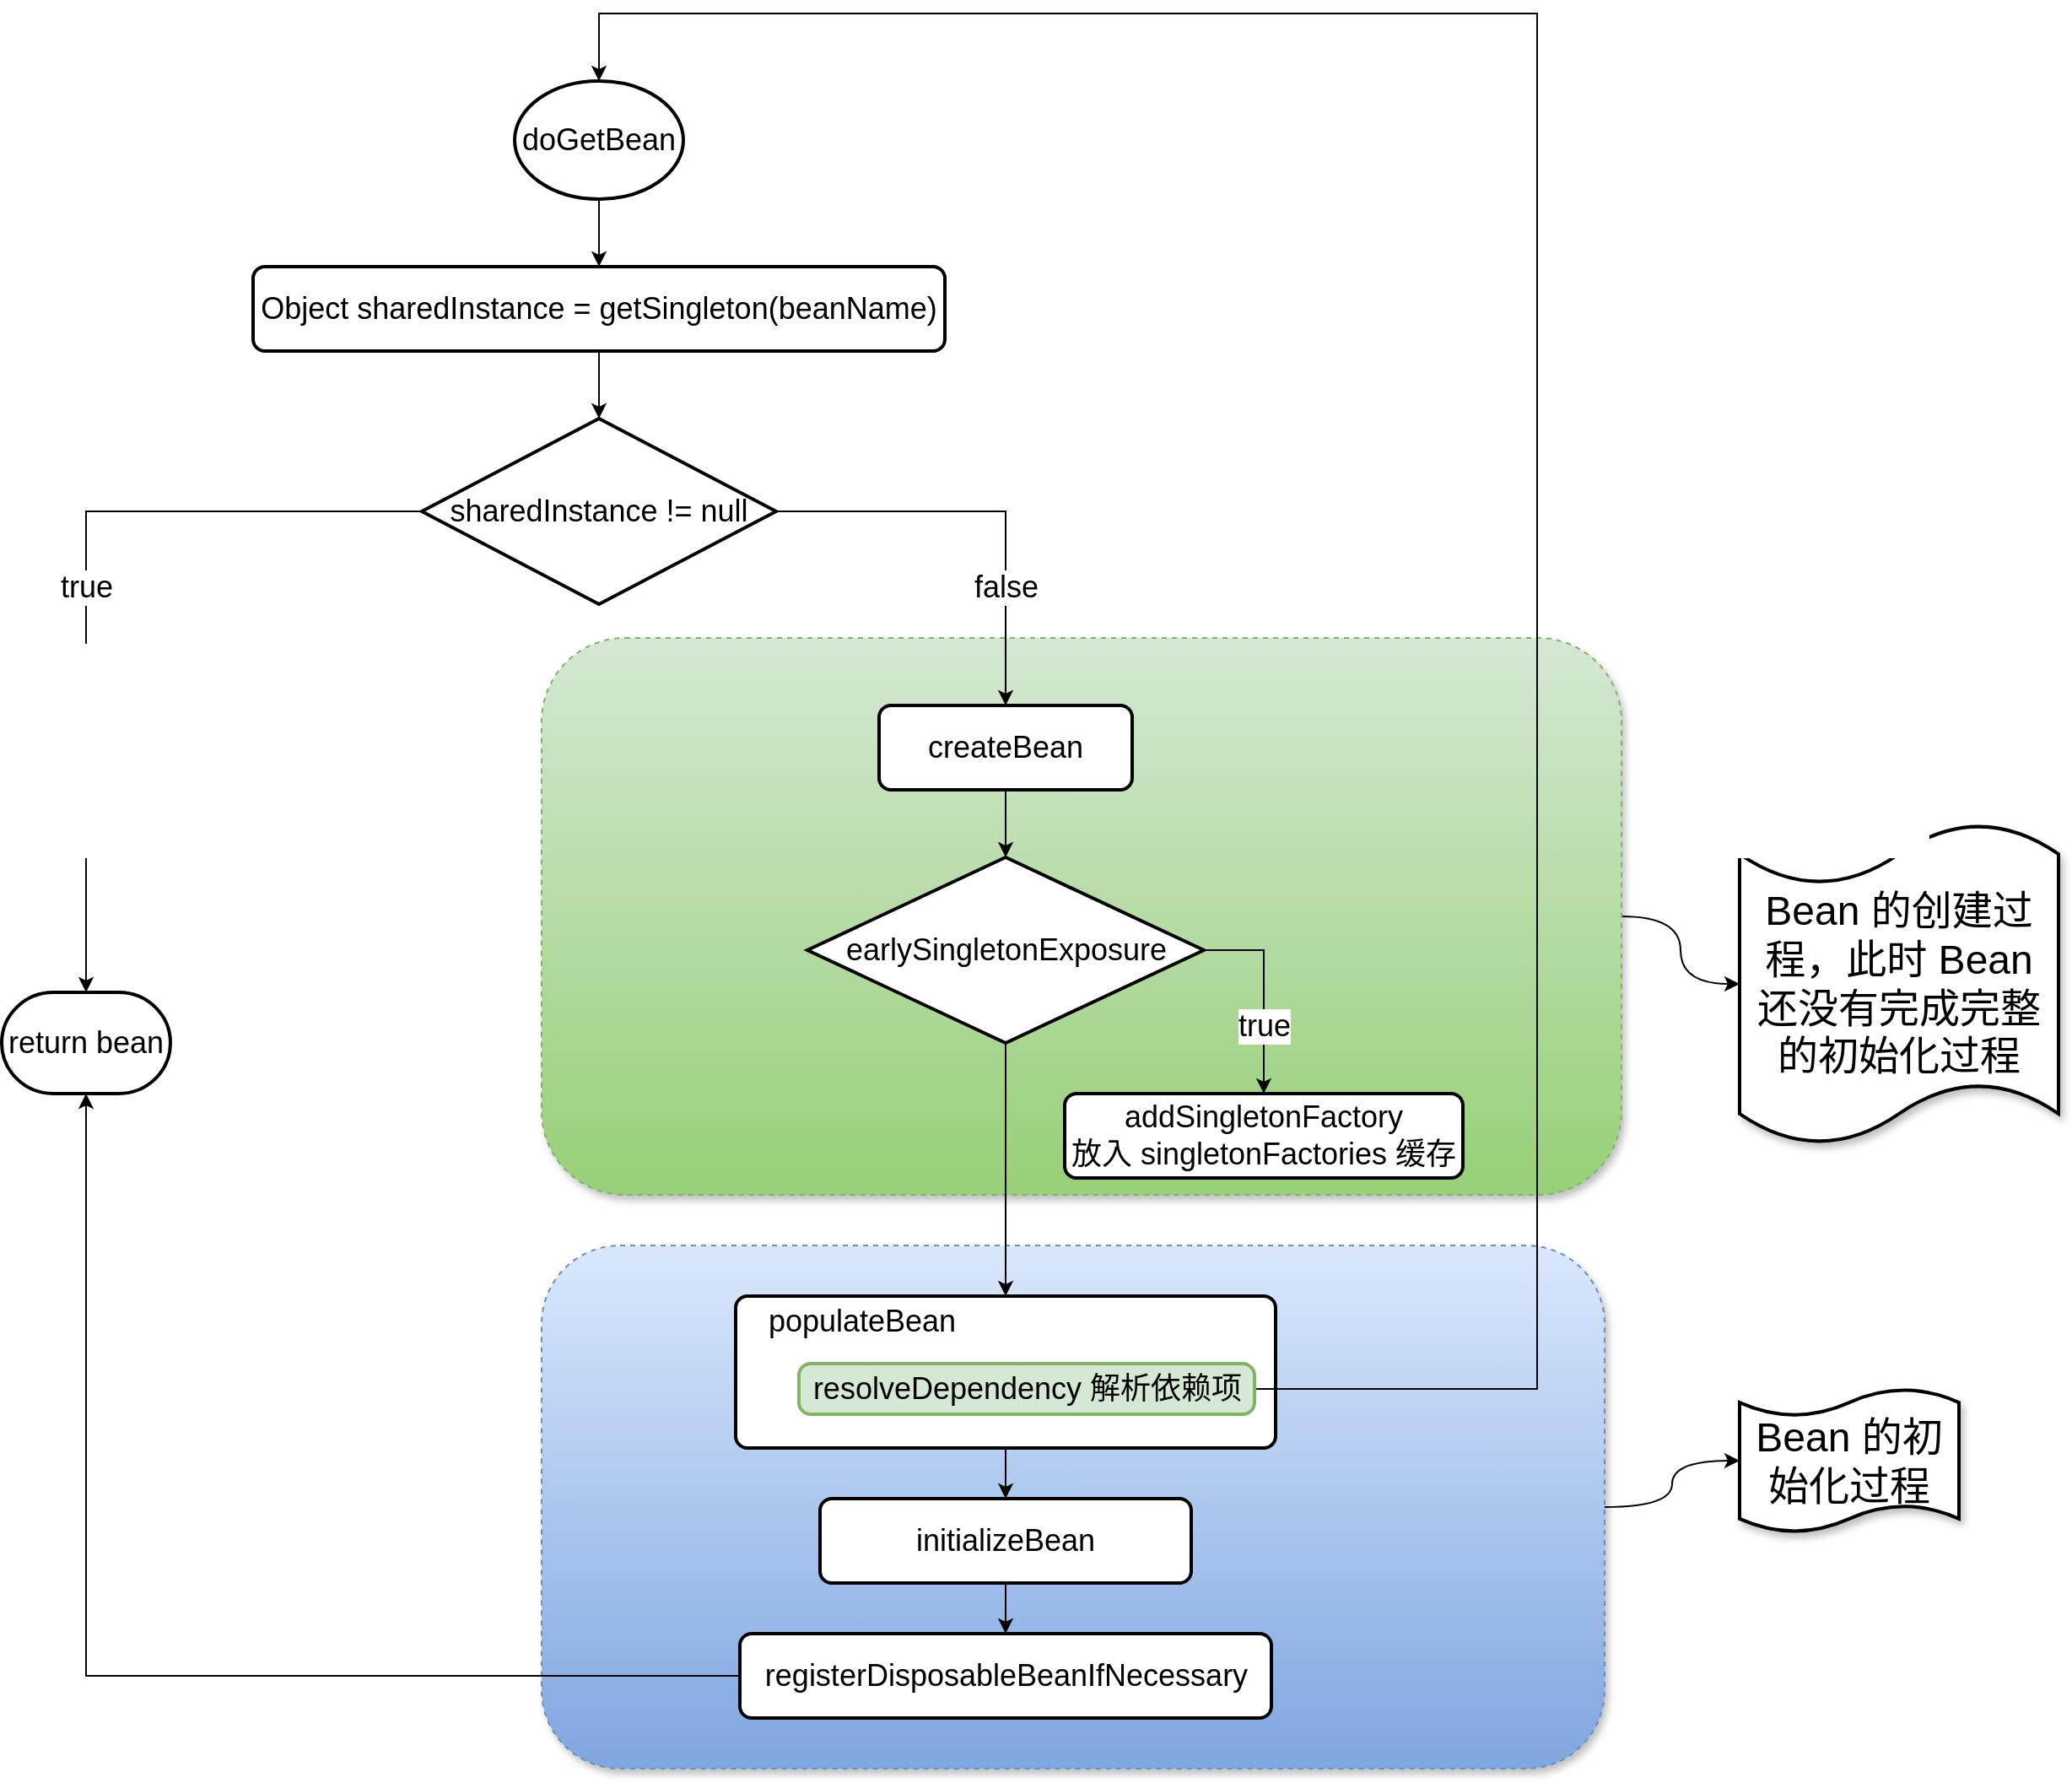 <mxfile version="20.8.20" type="github">
  <diagram name="第 1 页" id="XvNV9zE-3UiDrreIDt3a">
    <mxGraphModel dx="1434" dy="764" grid="1" gridSize="10" guides="1" tooltips="1" connect="1" arrows="1" fold="1" page="1" pageScale="1" pageWidth="827" pageHeight="1169" math="0" shadow="0">
      <root>
        <mxCell id="0" />
        <mxCell id="1" parent="0" />
        <mxCell id="YI6U0gxPhSx2EsZZrnos-40" style="edgeStyle=orthogonalEdgeStyle;orthogonalLoop=1;jettySize=auto;html=1;entryX=0;entryY=0.5;entryDx=0;entryDy=0;entryPerimeter=0;fontSize=24;curved=1;" edge="1" parent="1" source="YI6U0gxPhSx2EsZZrnos-34" target="YI6U0gxPhSx2EsZZrnos-39">
          <mxGeometry relative="1" as="geometry" />
        </mxCell>
        <mxCell id="YI6U0gxPhSx2EsZZrnos-34" value="" style="rounded=1;whiteSpace=wrap;html=1;shadow=1;glass=0;dashed=1;sketch=0;fontSize=18;fillColor=#dae8fc;gradientColor=#7ea6e0;strokeColor=#6c8ebf;" vertex="1" parent="1">
          <mxGeometry x="380" y="830" width="630" height="310" as="geometry" />
        </mxCell>
        <mxCell id="YI6U0gxPhSx2EsZZrnos-38" style="edgeStyle=orthogonalEdgeStyle;orthogonalLoop=1;jettySize=auto;html=1;fontSize=18;curved=1;" edge="1" parent="1" source="YI6U0gxPhSx2EsZZrnos-31" target="YI6U0gxPhSx2EsZZrnos-37">
          <mxGeometry relative="1" as="geometry" />
        </mxCell>
        <mxCell id="YI6U0gxPhSx2EsZZrnos-31" value="" style="rounded=1;whiteSpace=wrap;html=1;fontSize=18;dashed=1;fillColor=#d5e8d4;strokeColor=#82b366;shadow=1;glass=0;gradientColor=#97d077;" vertex="1" parent="1">
          <mxGeometry x="380" y="470" width="640" height="330" as="geometry" />
        </mxCell>
        <mxCell id="YI6U0gxPhSx2EsZZrnos-3" style="edgeStyle=orthogonalEdgeStyle;rounded=0;orthogonalLoop=1;jettySize=auto;html=1;entryX=0.5;entryY=0;entryDx=0;entryDy=0;fontSize=18;" edge="1" parent="1" source="YI6U0gxPhSx2EsZZrnos-1" target="YI6U0gxPhSx2EsZZrnos-2">
          <mxGeometry relative="1" as="geometry" />
        </mxCell>
        <mxCell id="YI6U0gxPhSx2EsZZrnos-1" value="&lt;font style=&quot;font-size: 18px;&quot;&gt;doGetBean&lt;/font&gt;" style="strokeWidth=2;html=1;shape=mxgraph.flowchart.start_1;whiteSpace=wrap;" vertex="1" parent="1">
          <mxGeometry x="364" y="140" width="100" height="70" as="geometry" />
        </mxCell>
        <mxCell id="YI6U0gxPhSx2EsZZrnos-6" style="edgeStyle=orthogonalEdgeStyle;rounded=0;orthogonalLoop=1;jettySize=auto;html=1;fontSize=18;" edge="1" parent="1" source="YI6U0gxPhSx2EsZZrnos-2" target="YI6U0gxPhSx2EsZZrnos-5">
          <mxGeometry relative="1" as="geometry" />
        </mxCell>
        <mxCell id="YI6U0gxPhSx2EsZZrnos-2" value="Object sharedInstance = getSingleton(beanName)" style="rounded=1;whiteSpace=wrap;html=1;absoluteArcSize=1;arcSize=14;strokeWidth=2;fontSize=18;" vertex="1" parent="1">
          <mxGeometry x="209" y="250" width="410" height="50" as="geometry" />
        </mxCell>
        <mxCell id="YI6U0gxPhSx2EsZZrnos-8" style="edgeStyle=orthogonalEdgeStyle;rounded=0;orthogonalLoop=1;jettySize=auto;html=1;fontSize=18;" edge="1" parent="1" source="YI6U0gxPhSx2EsZZrnos-5" target="YI6U0gxPhSx2EsZZrnos-7">
          <mxGeometry relative="1" as="geometry" />
        </mxCell>
        <mxCell id="YI6U0gxPhSx2EsZZrnos-9" value="true" style="edgeLabel;html=1;align=center;verticalAlign=middle;resizable=0;points=[];fontSize=18;" vertex="1" connectable="0" parent="YI6U0gxPhSx2EsZZrnos-8">
          <mxGeometry x="0.053" relative="1" as="geometry">
            <mxPoint y="-11" as="offset" />
          </mxGeometry>
        </mxCell>
        <mxCell id="YI6U0gxPhSx2EsZZrnos-11" style="edgeStyle=orthogonalEdgeStyle;rounded=0;orthogonalLoop=1;jettySize=auto;html=1;fontSize=18;exitX=1;exitY=0.5;exitDx=0;exitDy=0;exitPerimeter=0;" edge="1" parent="1" source="YI6U0gxPhSx2EsZZrnos-5" target="YI6U0gxPhSx2EsZZrnos-10">
          <mxGeometry relative="1" as="geometry" />
        </mxCell>
        <mxCell id="YI6U0gxPhSx2EsZZrnos-12" value="false" style="edgeLabel;html=1;align=center;verticalAlign=middle;resizable=0;points=[];fontSize=18;" vertex="1" connectable="0" parent="YI6U0gxPhSx2EsZZrnos-11">
          <mxGeometry x="-0.048" relative="1" as="geometry">
            <mxPoint x="16" y="45" as="offset" />
          </mxGeometry>
        </mxCell>
        <mxCell id="YI6U0gxPhSx2EsZZrnos-5" value="sharedInstance != null" style="strokeWidth=2;html=1;shape=mxgraph.flowchart.decision;whiteSpace=wrap;fontSize=18;" vertex="1" parent="1">
          <mxGeometry x="309" y="340" width="210" height="110" as="geometry" />
        </mxCell>
        <mxCell id="YI6U0gxPhSx2EsZZrnos-7" value="return bean" style="strokeWidth=2;html=1;shape=mxgraph.flowchart.terminator;whiteSpace=wrap;fontSize=18;" vertex="1" parent="1">
          <mxGeometry x="60" y="680" width="100" height="60" as="geometry" />
        </mxCell>
        <mxCell id="YI6U0gxPhSx2EsZZrnos-14" style="edgeStyle=orthogonalEdgeStyle;rounded=0;orthogonalLoop=1;jettySize=auto;html=1;fontSize=18;" edge="1" parent="1" source="YI6U0gxPhSx2EsZZrnos-10" target="YI6U0gxPhSx2EsZZrnos-13">
          <mxGeometry relative="1" as="geometry" />
        </mxCell>
        <mxCell id="YI6U0gxPhSx2EsZZrnos-10" value="createBean" style="rounded=1;whiteSpace=wrap;html=1;absoluteArcSize=1;arcSize=14;strokeWidth=2;fontSize=18;" vertex="1" parent="1">
          <mxGeometry x="580" y="510" width="150" height="50" as="geometry" />
        </mxCell>
        <mxCell id="YI6U0gxPhSx2EsZZrnos-18" value="true" style="edgeStyle=orthogonalEdgeStyle;rounded=0;orthogonalLoop=1;jettySize=auto;html=1;fontSize=18;exitX=1;exitY=0.5;exitDx=0;exitDy=0;exitPerimeter=0;" edge="1" parent="1" source="YI6U0gxPhSx2EsZZrnos-13" target="YI6U0gxPhSx2EsZZrnos-17">
          <mxGeometry x="0.336" relative="1" as="geometry">
            <mxPoint as="offset" />
          </mxGeometry>
        </mxCell>
        <mxCell id="YI6U0gxPhSx2EsZZrnos-24" style="edgeStyle=orthogonalEdgeStyle;rounded=0;orthogonalLoop=1;jettySize=auto;html=1;entryX=0.5;entryY=0;entryDx=0;entryDy=0;fontSize=18;" edge="1" parent="1" source="YI6U0gxPhSx2EsZZrnos-13" target="YI6U0gxPhSx2EsZZrnos-20">
          <mxGeometry relative="1" as="geometry" />
        </mxCell>
        <mxCell id="YI6U0gxPhSx2EsZZrnos-13" value="earlySingletonExposure" style="strokeWidth=2;html=1;shape=mxgraph.flowchart.decision;whiteSpace=wrap;fontSize=18;" vertex="1" parent="1">
          <mxGeometry x="537.5" y="600" width="235" height="110" as="geometry" />
        </mxCell>
        <mxCell id="YI6U0gxPhSx2EsZZrnos-17" value="addSingletonFactory&lt;br&gt;放入&amp;nbsp;singletonFactories 缓存" style="rounded=1;whiteSpace=wrap;html=1;absoluteArcSize=1;arcSize=14;strokeWidth=2;fontSize=18;" vertex="1" parent="1">
          <mxGeometry x="690" y="740" width="236" height="50" as="geometry" />
        </mxCell>
        <mxCell id="YI6U0gxPhSx2EsZZrnos-27" style="edgeStyle=orthogonalEdgeStyle;rounded=0;orthogonalLoop=1;jettySize=auto;html=1;fontSize=18;" edge="1" parent="1" source="YI6U0gxPhSx2EsZZrnos-20" target="YI6U0gxPhSx2EsZZrnos-26">
          <mxGeometry relative="1" as="geometry" />
        </mxCell>
        <mxCell id="YI6U0gxPhSx2EsZZrnos-20" value="" style="rounded=1;whiteSpace=wrap;html=1;absoluteArcSize=1;arcSize=14;strokeWidth=2;fontSize=18;" vertex="1" parent="1">
          <mxGeometry x="495" y="860" width="320" height="90" as="geometry" />
        </mxCell>
        <mxCell id="YI6U0gxPhSx2EsZZrnos-21" value="populateBean" style="text;html=1;strokeColor=none;fillColor=none;align=center;verticalAlign=middle;whiteSpace=wrap;rounded=0;fontSize=18;" vertex="1" parent="1">
          <mxGeometry x="495" y="860" width="150" height="30" as="geometry" />
        </mxCell>
        <mxCell id="YI6U0gxPhSx2EsZZrnos-25" style="edgeStyle=orthogonalEdgeStyle;rounded=0;orthogonalLoop=1;jettySize=auto;html=1;entryX=0.5;entryY=0;entryDx=0;entryDy=0;entryPerimeter=0;fontSize=18;" edge="1" parent="1" source="YI6U0gxPhSx2EsZZrnos-22" target="YI6U0gxPhSx2EsZZrnos-1">
          <mxGeometry relative="1" as="geometry">
            <Array as="points">
              <mxPoint x="970" y="915" />
              <mxPoint x="970" y="100" />
              <mxPoint x="414" y="100" />
            </Array>
          </mxGeometry>
        </mxCell>
        <mxCell id="YI6U0gxPhSx2EsZZrnos-22" value="resolveDependency 解析依赖项" style="rounded=1;whiteSpace=wrap;html=1;absoluteArcSize=1;arcSize=14;strokeWidth=2;fontSize=18;fillColor=#d5e8d4;strokeColor=#82b366;" vertex="1" parent="1">
          <mxGeometry x="532.5" y="900" width="270" height="30" as="geometry" />
        </mxCell>
        <mxCell id="YI6U0gxPhSx2EsZZrnos-29" style="edgeStyle=orthogonalEdgeStyle;rounded=0;orthogonalLoop=1;jettySize=auto;html=1;fontSize=18;" edge="1" parent="1" source="YI6U0gxPhSx2EsZZrnos-26" target="YI6U0gxPhSx2EsZZrnos-28">
          <mxGeometry relative="1" as="geometry" />
        </mxCell>
        <mxCell id="YI6U0gxPhSx2EsZZrnos-26" value="initializeBean" style="rounded=1;whiteSpace=wrap;html=1;absoluteArcSize=1;arcSize=14;strokeWidth=2;fontSize=18;" vertex="1" parent="1">
          <mxGeometry x="545" y="980" width="220" height="50" as="geometry" />
        </mxCell>
        <mxCell id="YI6U0gxPhSx2EsZZrnos-30" style="edgeStyle=orthogonalEdgeStyle;rounded=0;orthogonalLoop=1;jettySize=auto;html=1;entryX=0.5;entryY=1;entryDx=0;entryDy=0;entryPerimeter=0;fontSize=18;" edge="1" parent="1" source="YI6U0gxPhSx2EsZZrnos-28" target="YI6U0gxPhSx2EsZZrnos-7">
          <mxGeometry relative="1" as="geometry" />
        </mxCell>
        <mxCell id="YI6U0gxPhSx2EsZZrnos-28" value="registerDisposableBeanIfNecessary" style="rounded=1;whiteSpace=wrap;html=1;absoluteArcSize=1;arcSize=14;strokeWidth=2;fontSize=18;" vertex="1" parent="1">
          <mxGeometry x="497.5" y="1060" width="315" height="50" as="geometry" />
        </mxCell>
        <mxCell id="YI6U0gxPhSx2EsZZrnos-37" value="&lt;font style=&quot;font-size: 24px;&quot;&gt;Bean 的创建过程，此时 Bean 还没有完成完整的初始化过程&lt;/font&gt;" style="shape=tape;whiteSpace=wrap;html=1;strokeWidth=2;size=0.19;rounded=1;shadow=1;glass=0;sketch=0;fontSize=18;" vertex="1" parent="1">
          <mxGeometry x="1090" y="580" width="189" height="190" as="geometry" />
        </mxCell>
        <mxCell id="YI6U0gxPhSx2EsZZrnos-39" value="Bean 的初始化过程" style="shape=tape;whiteSpace=wrap;html=1;strokeWidth=2;size=0.19;rounded=1;shadow=1;glass=0;sketch=0;fontSize=24;" vertex="1" parent="1">
          <mxGeometry x="1090" y="915" width="130" height="85" as="geometry" />
        </mxCell>
      </root>
    </mxGraphModel>
  </diagram>
</mxfile>
